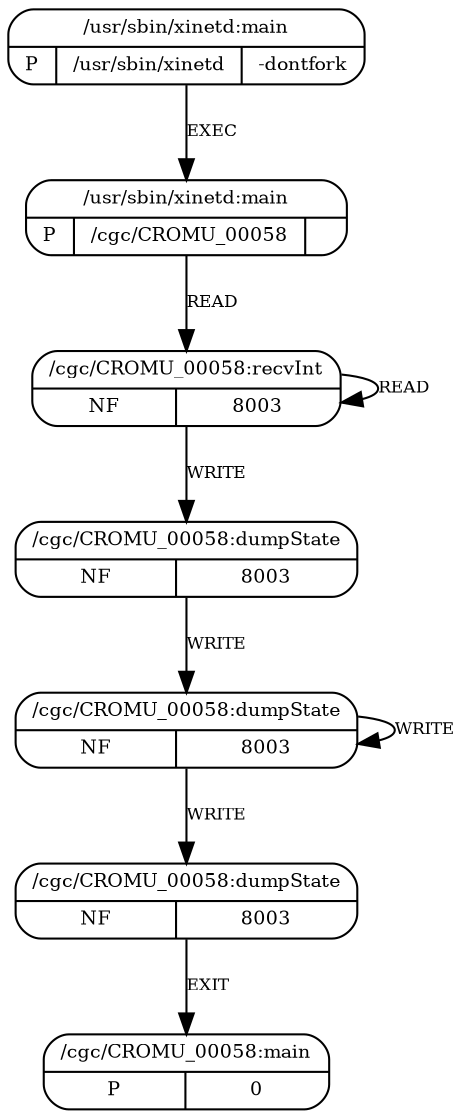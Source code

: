 digraph G {
  3 [shape=Mrecord, label="{{/cgc/CROMU_00058:dumpState}|{NF|8003}}", fontsize=9, ];
  4 [shape=Mrecord, label="{{/cgc/CROMU_00058:dumpState}|{NF|8003}}", fontsize=9, ];
  5 [shape=Mrecord, label="{{/cgc/CROMU_00058:dumpState}|{NF|8003}}", fontsize=9, ];
  2 [shape=Mrecord, label="{{/cgc/CROMU_00058:recvInt}|{NF|8003}}", fontsize=9, ];
  6 [shape=Mrecord, label="{{/cgc/CROMU_00058:main}|{P|0}}", fontsize=9, ];
  0 [shape=Mrecord,
     label="{{/usr/sbin/xinetd:main}|{P|/usr/sbin/xinetd|-dontfork}}",
     fontsize=9, ];
  1 [shape=Mrecord, label="{{/usr/sbin/xinetd:main}|{P|/cgc/CROMU_00058|}}",
     fontsize=9, ];
  
  
  3 -> 4 [label="WRITE", fontsize=8, ];
  4 -> 4 [label="WRITE", fontsize=8, ];
  4 -> 5 [label="WRITE", fontsize=8, ];
  5 -> 6 [label="EXIT", fontsize=8, ];
  2 -> 3 [label="WRITE", fontsize=8, ];
  2 -> 2 [label="READ", fontsize=8, ];
  0 -> 1 [label="EXEC", fontsize=8, ];
  1 -> 2 [label="READ", fontsize=8, ];
  
  }
